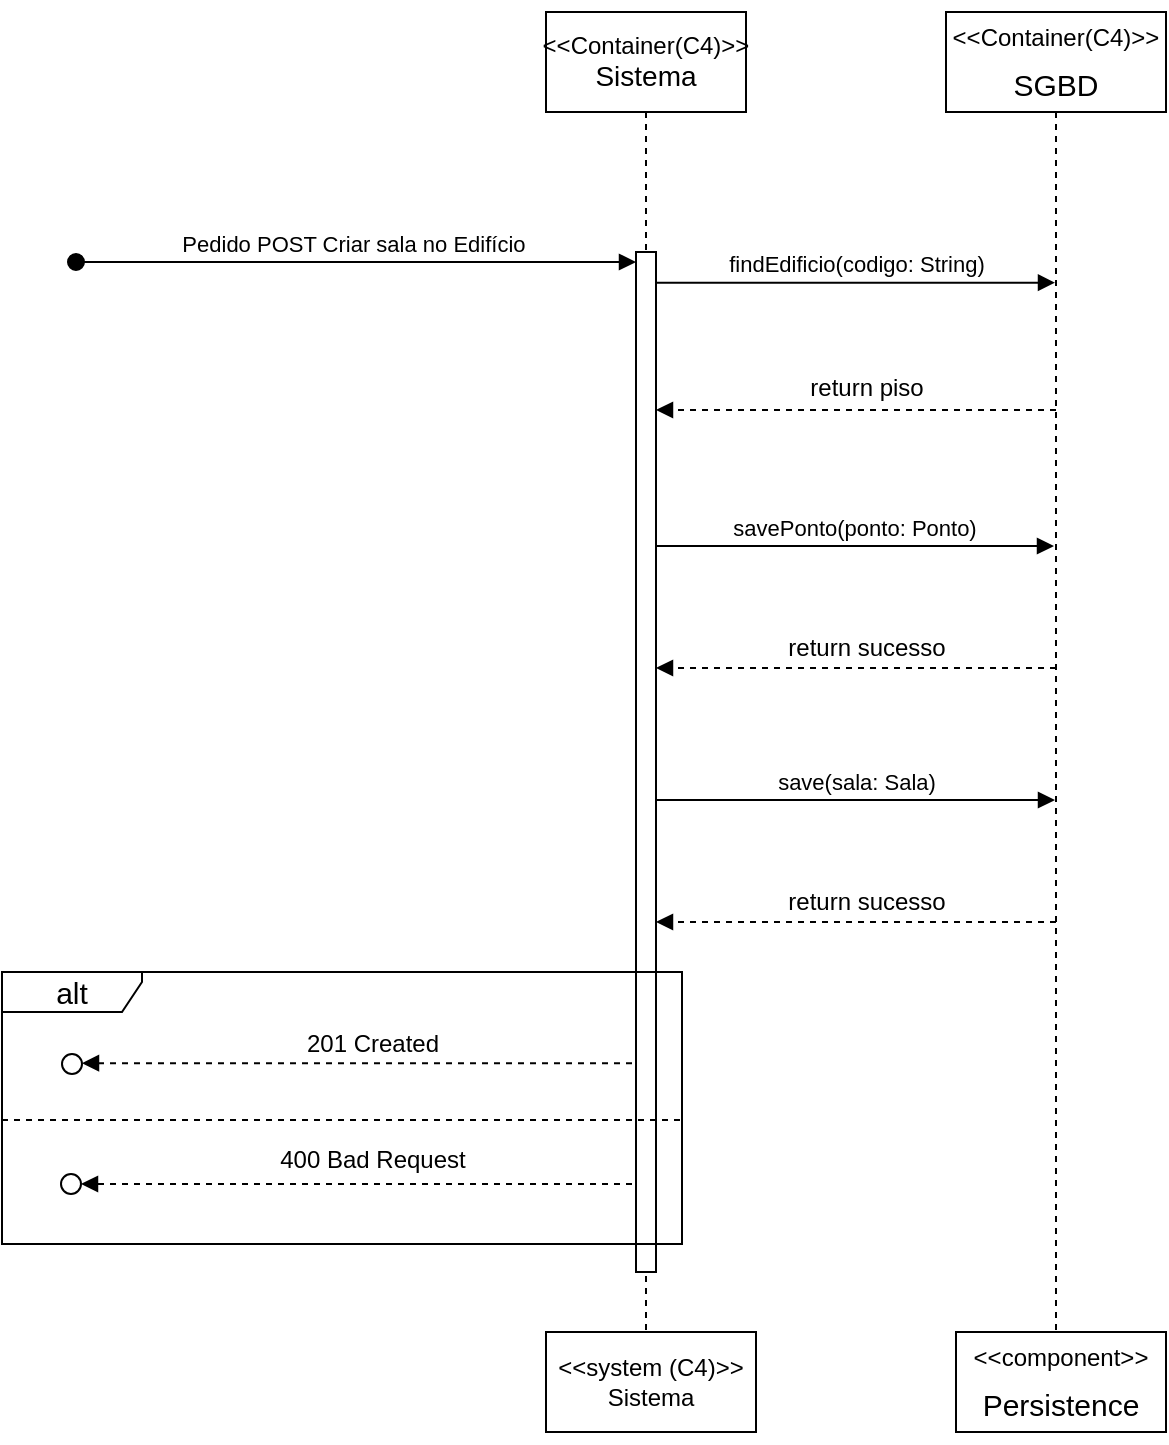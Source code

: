 <mxfile version="22.0.8" type="device">
  <diagram name="Página-1" id="Fv006TZ1s8BF7KD13A_R">
    <mxGraphModel dx="1050" dy="587" grid="1" gridSize="10" guides="1" tooltips="1" connect="1" arrows="1" fold="1" page="1" pageScale="1" pageWidth="827" pageHeight="1169" math="0" shadow="0">
      <root>
        <mxCell id="0" />
        <mxCell id="1" parent="0" />
        <mxCell id="m7J6-NmBQES64uSzAYcl-6" value="&amp;lt;&amp;lt;Container(C4)&amp;gt;&amp;gt;&lt;br style=&quot;border-color: var(--border-color);&quot;&gt;&lt;font style=&quot;font-size: 14px;&quot;&gt;Sistema&lt;/font&gt;" style="shape=umlLifeline;perimeter=lifelinePerimeter;whiteSpace=wrap;html=1;container=1;dropTarget=0;collapsible=0;recursiveResize=0;outlineConnect=0;portConstraint=eastwest;newEdgeStyle={&quot;curved&quot;:0,&quot;rounded&quot;:0};size=50;" parent="1" vertex="1">
          <mxGeometry x="345" y="30" width="100" height="670" as="geometry" />
        </mxCell>
        <mxCell id="m7J6-NmBQES64uSzAYcl-2" value="" style="html=1;points=[[0,0,0,0,5],[0,1,0,0,-5],[1,0,0,0,5],[1,1,0,0,-5]];perimeter=orthogonalPerimeter;outlineConnect=0;targetShapes=umlLifeline;portConstraint=eastwest;newEdgeStyle={&quot;curved&quot;:0,&quot;rounded&quot;:0};" parent="1" vertex="1">
          <mxGeometry x="390" y="150" width="10" height="510" as="geometry" />
        </mxCell>
        <mxCell id="X6bVkOpxyUNCuWPZaHXZ-8" value="Pedido&amp;nbsp;POST Criar sala no Edifício&amp;nbsp;" style="html=1;verticalAlign=bottom;startArrow=oval;startFill=1;endArrow=block;startSize=8;curved=0;rounded=0;entryX=0;entryY=0;entryDx=0;entryDy=5;entryPerimeter=0;" parent="1" target="m7J6-NmBQES64uSzAYcl-2" edge="1">
          <mxGeometry width="60" relative="1" as="geometry">
            <mxPoint x="110" y="155" as="sourcePoint" />
            <mxPoint x="170" y="149.31" as="targetPoint" />
          </mxGeometry>
        </mxCell>
        <mxCell id="X6bVkOpxyUNCuWPZaHXZ-14" value="" style="ellipse;whiteSpace=wrap;html=1;align=center;aspect=fixed;fillColor=none;strokeColor=none;resizable=0;perimeter=centerPerimeter;rotatable=0;allowArrows=0;points=[];outlineConnect=1;" parent="1" vertex="1">
          <mxGeometry x="445" y="220" width="10" height="10" as="geometry" />
        </mxCell>
        <mxCell id="Au7UaYFqiPmSZ-RLRXvx-11" value="&amp;lt;&amp;lt;system (C4)&amp;gt;&amp;gt;&lt;br style=&quot;border-color: var(--border-color);&quot;&gt;Sistema" style="shape=umlLifeline;perimeter=lifelinePerimeter;whiteSpace=wrap;html=1;container=1;dropTarget=0;collapsible=0;recursiveResize=0;outlineConnect=0;portConstraint=eastwest;newEdgeStyle={&quot;curved&quot;:0,&quot;rounded&quot;:0};size=60;" parent="1" vertex="1">
          <mxGeometry x="345" y="690" width="105" height="50" as="geometry" />
        </mxCell>
        <mxCell id="Au7UaYFqiPmSZ-RLRXvx-14" value="&lt;font style=&quot;font-size: 15px;&quot;&gt;alt&lt;/font&gt;" style="shape=umlFrame;whiteSpace=wrap;html=1;pointerEvents=0;recursiveResize=0;container=1;collapsible=0;width=70;align=center;height=20;" parent="1" vertex="1">
          <mxGeometry x="73" y="510" width="340" height="136" as="geometry" />
        </mxCell>
        <mxCell id="Au7UaYFqiPmSZ-RLRXvx-10" value="" style="html=1;verticalAlign=bottom;labelBackgroundColor=none;endArrow=block;endFill=1;dashed=1;rounded=0;" parent="Au7UaYFqiPmSZ-RLRXvx-14" edge="1">
          <mxGeometry width="160" relative="1" as="geometry">
            <mxPoint x="315" y="106" as="sourcePoint" />
            <mxPoint x="39.5" y="106" as="targetPoint" />
          </mxGeometry>
        </mxCell>
        <mxCell id="Au7UaYFqiPmSZ-RLRXvx-13" value="&lt;div&gt;400 Bad Request&lt;/div&gt;&lt;div&gt;&lt;br&gt;&lt;/div&gt;" style="text;html=1;align=center;verticalAlign=middle;resizable=0;points=[];autosize=1;strokeColor=none;fillColor=none;" parent="Au7UaYFqiPmSZ-RLRXvx-14" vertex="1">
          <mxGeometry x="124.5" y="81" width="120" height="40" as="geometry" />
        </mxCell>
        <mxCell id="Au7UaYFqiPmSZ-RLRXvx-9" value="" style="ellipse;html=1;" parent="Au7UaYFqiPmSZ-RLRXvx-14" vertex="1">
          <mxGeometry x="29.5" y="101" width="10" height="10" as="geometry" />
        </mxCell>
        <mxCell id="Au7UaYFqiPmSZ-RLRXvx-12" value="201&amp;nbsp;Created" style="text;html=1;align=center;verticalAlign=middle;resizable=0;points=[];autosize=1;strokeColor=none;fillColor=none;" parent="Au7UaYFqiPmSZ-RLRXvx-14" vertex="1">
          <mxGeometry x="140" y="21" width="90" height="30" as="geometry" />
        </mxCell>
        <mxCell id="Au7UaYFqiPmSZ-RLRXvx-7" value="" style="html=1;verticalAlign=bottom;labelBackgroundColor=none;endArrow=block;endFill=1;dashed=1;rounded=0;" parent="Au7UaYFqiPmSZ-RLRXvx-14" edge="1">
          <mxGeometry width="160" relative="1" as="geometry">
            <mxPoint x="315" y="45.58" as="sourcePoint" />
            <mxPoint x="40" y="45.58" as="targetPoint" />
          </mxGeometry>
        </mxCell>
        <mxCell id="Au7UaYFqiPmSZ-RLRXvx-5" value="" style="ellipse;html=1;" parent="Au7UaYFqiPmSZ-RLRXvx-14" vertex="1">
          <mxGeometry x="30" y="41" width="10" height="10" as="geometry" />
        </mxCell>
        <mxCell id="ivdfO0fB6M1aieoQS-eu-3" value="" style="line;strokeWidth=1;dashed=1;labelPosition=center;verticalLabelPosition=bottom;align=left;verticalAlign=top;spacingLeft=20;spacingTop=15;html=1;whiteSpace=wrap;" parent="Au7UaYFqiPmSZ-RLRXvx-14" vertex="1">
          <mxGeometry y="69" width="340" height="10" as="geometry" />
        </mxCell>
        <mxCell id="ivdfO0fB6M1aieoQS-eu-4" value="&lt;p style=&quot;line-height: 100%;&quot;&gt;&amp;lt;&amp;lt;Container(C4)&amp;gt;&amp;gt;&lt;br&gt;&lt;/p&gt;&lt;p style=&quot;line-height: 100%;&quot;&gt;&lt;span style=&quot;font-size: 15px;&quot;&gt;SGBD&lt;/span&gt;&lt;/p&gt;" style="shape=umlLifeline;perimeter=lifelinePerimeter;whiteSpace=wrap;html=1;container=1;dropTarget=0;collapsible=0;recursiveResize=0;outlineConnect=0;portConstraint=eastwest;newEdgeStyle={&quot;curved&quot;:0,&quot;rounded&quot;:0};size=50;" parent="1" vertex="1">
          <mxGeometry x="545" y="30" width="110" height="670" as="geometry" />
        </mxCell>
        <mxCell id="ivdfO0fB6M1aieoQS-eu-5" value="&lt;p style=&quot;line-height: 100%;&quot;&gt;&amp;lt;&amp;lt;component&amp;gt;&amp;gt;&lt;br&gt;&lt;/p&gt;&lt;p style=&quot;line-height: 100%;&quot;&gt;&lt;span style=&quot;font-size: 15px;&quot;&gt;Persistence&lt;/span&gt;&lt;/p&gt;" style="shape=umlLifeline;perimeter=lifelinePerimeter;whiteSpace=wrap;html=1;container=1;dropTarget=0;collapsible=0;recursiveResize=0;outlineConnect=0;portConstraint=eastwest;newEdgeStyle={&quot;curved&quot;:0,&quot;rounded&quot;:0};size=50;" parent="1" vertex="1">
          <mxGeometry x="550" y="690" width="105" height="50" as="geometry" />
        </mxCell>
        <mxCell id="ivdfO0fB6M1aieoQS-eu-7" value="save(sala: Sala)" style="html=1;verticalAlign=bottom;endArrow=block;curved=0;rounded=0;" parent="1" edge="1">
          <mxGeometry x="0.003" width="80" relative="1" as="geometry">
            <mxPoint x="400" y="424" as="sourcePoint" />
            <mxPoint x="599.5" y="424" as="targetPoint" />
            <mxPoint as="offset" />
          </mxGeometry>
        </mxCell>
        <mxCell id="ivdfO0fB6M1aieoQS-eu-8" value="findEdificio(codigo: String)" style="html=1;verticalAlign=bottom;endArrow=block;curved=0;rounded=0;" parent="1" edge="1">
          <mxGeometry x="-0.004" width="80" relative="1" as="geometry">
            <mxPoint x="400" y="165.33" as="sourcePoint" />
            <mxPoint x="599.5" y="165.33" as="targetPoint" />
            <mxPoint as="offset" />
          </mxGeometry>
        </mxCell>
        <mxCell id="ivdfO0fB6M1aieoQS-eu-9" value="savePonto(ponto: Ponto)" style="html=1;verticalAlign=bottom;endArrow=block;curved=0;rounded=0;" parent="1" edge="1">
          <mxGeometry x="-0.004" width="80" relative="1" as="geometry">
            <mxPoint x="400" y="297" as="sourcePoint" />
            <mxPoint x="599" y="297" as="targetPoint" />
            <mxPoint as="offset" />
          </mxGeometry>
        </mxCell>
        <mxCell id="ivdfO0fB6M1aieoQS-eu-10" value="" style="html=1;verticalAlign=bottom;labelBackgroundColor=none;endArrow=block;endFill=1;dashed=1;rounded=0;" parent="1" edge="1">
          <mxGeometry width="160" relative="1" as="geometry">
            <mxPoint x="600" y="229" as="sourcePoint" />
            <mxPoint x="400" y="229" as="targetPoint" />
          </mxGeometry>
        </mxCell>
        <mxCell id="ivdfO0fB6M1aieoQS-eu-11" value="return piso" style="text;html=1;align=center;verticalAlign=middle;resizable=0;points=[];autosize=1;strokeColor=none;fillColor=none;" parent="1" vertex="1">
          <mxGeometry x="465" y="203" width="80" height="30" as="geometry" />
        </mxCell>
        <mxCell id="ivdfO0fB6M1aieoQS-eu-12" value="" style="html=1;verticalAlign=bottom;labelBackgroundColor=none;endArrow=block;endFill=1;dashed=1;rounded=0;" parent="1" edge="1">
          <mxGeometry width="160" relative="1" as="geometry">
            <mxPoint x="600" y="358" as="sourcePoint" />
            <mxPoint x="400" y="358" as="targetPoint" />
          </mxGeometry>
        </mxCell>
        <mxCell id="ivdfO0fB6M1aieoQS-eu-13" value="return sucesso" style="text;html=1;align=center;verticalAlign=middle;resizable=0;points=[];autosize=1;strokeColor=none;fillColor=none;" parent="1" vertex="1">
          <mxGeometry x="455" y="333" width="100" height="30" as="geometry" />
        </mxCell>
        <mxCell id="ivdfO0fB6M1aieoQS-eu-14" value="" style="html=1;verticalAlign=bottom;labelBackgroundColor=none;endArrow=block;endFill=1;dashed=1;rounded=0;" parent="1" edge="1">
          <mxGeometry width="160" relative="1" as="geometry">
            <mxPoint x="600" y="485" as="sourcePoint" />
            <mxPoint x="400" y="485" as="targetPoint" />
          </mxGeometry>
        </mxCell>
        <mxCell id="ivdfO0fB6M1aieoQS-eu-15" value="return sucesso" style="text;html=1;align=center;verticalAlign=middle;resizable=0;points=[];autosize=1;strokeColor=none;fillColor=none;" parent="1" vertex="1">
          <mxGeometry x="455" y="460" width="100" height="30" as="geometry" />
        </mxCell>
      </root>
    </mxGraphModel>
  </diagram>
</mxfile>
